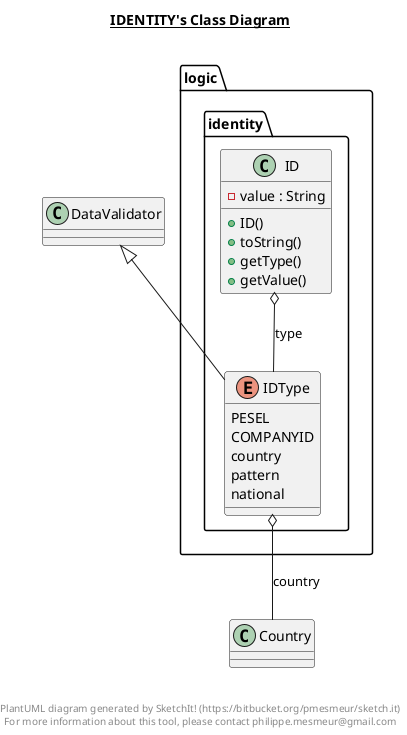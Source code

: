 @startuml

title __IDENTITY's Class Diagram__\n

  package logic {
    package logic.identity {
      class ID {
          - value : String
          + ID()
          + toString()
          + getType()
          + getValue()
      }
    }
  }
  

  package logic {
    package logic.identity {
      enum IDType {
        PESEL
        COMPANYID
        country
        pattern
        national
      }
    }
  }
  

  ID o-- IDType : type
  IDType -up-|> DataValidator
  IDType o-- Country : country


right footer


PlantUML diagram generated by SketchIt! (https://bitbucket.org/pmesmeur/sketch.it)
For more information about this tool, please contact philippe.mesmeur@gmail.com
endfooter

@enduml
